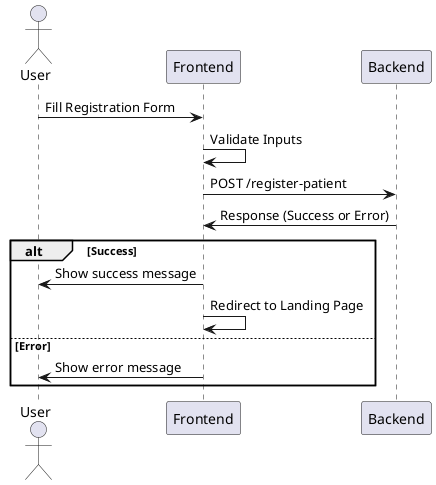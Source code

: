 
@startuml
actor User
participant Frontend

User -> Frontend: Fill Registration Form
Frontend -> Frontend: Validate Inputs
Frontend -> Backend: POST /register-patient
Backend -> Frontend: Response (Success or Error)
alt Success
    Frontend -> User: Show success message
    Frontend -> Frontend: Redirect to Landing Page
else Error
    Frontend -> User: Show error message
end
@enduml
